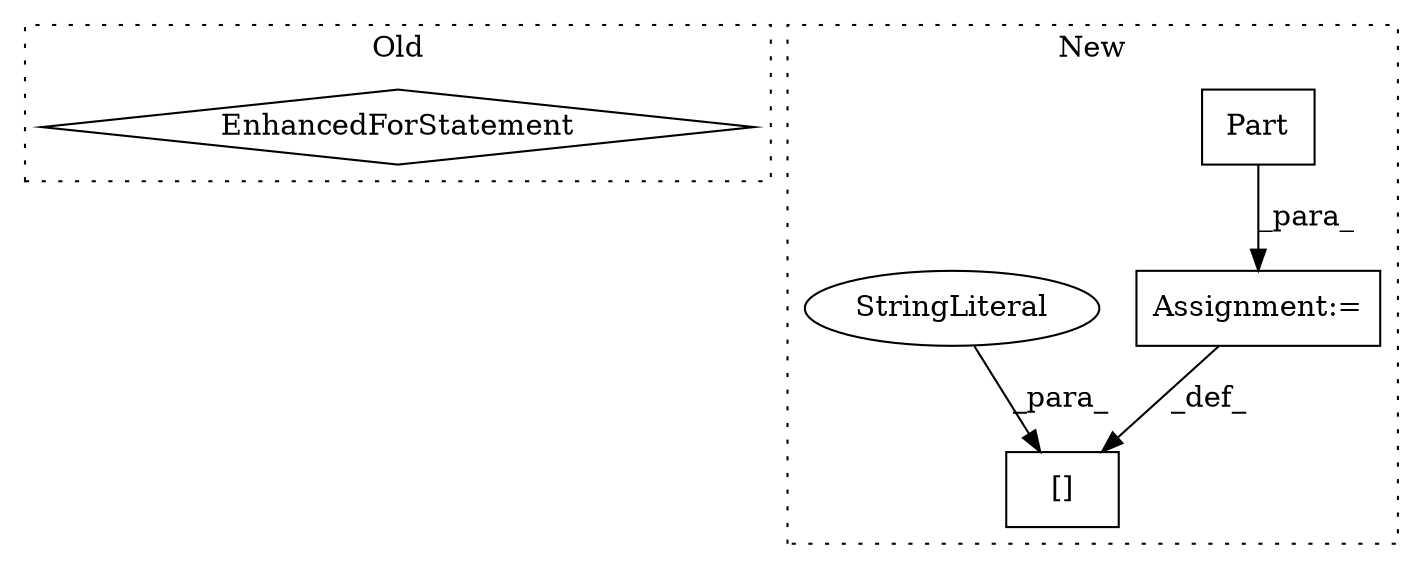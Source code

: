 digraph G {
subgraph cluster0 {
1 [label="EnhancedForStatement" a="70" s="2208,2333" l="65,2" shape="diamond"];
label = "Old";
style="dotted";
}
subgraph cluster1 {
2 [label="Part" a="32" s="1951,1960" l="5,1" shape="box"];
3 [label="[]" a="2" s="2344,2364" l="10,1" shape="box"];
4 [label="StringLiteral" a="45" s="2354" l="10" shape="ellipse"];
5 [label="Assignment:=" a="7" s="2365" l="1" shape="box"];
label = "New";
style="dotted";
}
2 -> 5 [label="_para_"];
4 -> 3 [label="_para_"];
5 -> 3 [label="_def_"];
}